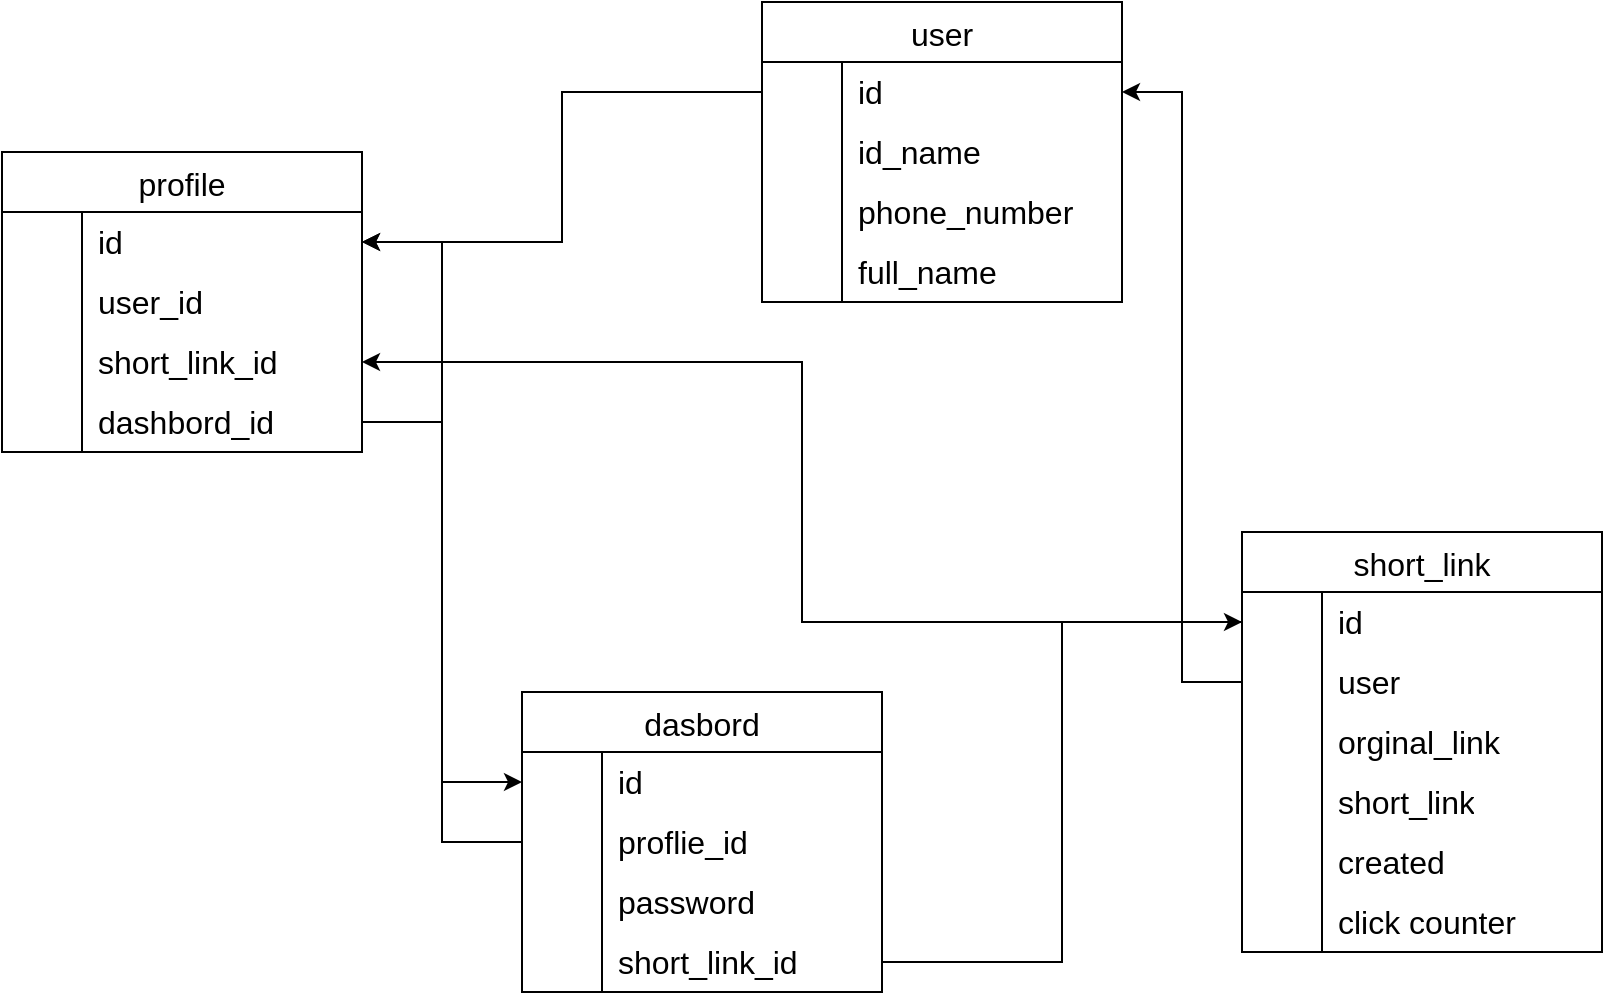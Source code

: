 <mxfile version="24.7.12">
  <diagram name="Page-1" id="mNbSIoYBkSiVttBV2WOy">
    <mxGraphModel dx="1846" dy="465" grid="1" gridSize="10" guides="1" tooltips="1" connect="1" arrows="1" fold="1" page="1" pageScale="1" pageWidth="850" pageHeight="1100" math="0" shadow="0">
      <root>
        <mxCell id="0" />
        <mxCell id="1" parent="0" />
        <mxCell id="5sYDkOzH8I-ToqweYFvp-1" value="user" style="shape=table;startSize=30;container=1;collapsible=0;childLayout=tableLayout;fixedRows=1;rowLines=0;fontStyle=0;strokeColor=default;fontSize=16;" parent="1" vertex="1">
          <mxGeometry x="320" y="155" width="180" height="150" as="geometry" />
        </mxCell>
        <mxCell id="5sYDkOzH8I-ToqweYFvp-2" value="" style="shape=tableRow;horizontal=0;startSize=0;swimlaneHead=0;swimlaneBody=0;top=0;left=0;bottom=0;right=0;collapsible=0;dropTarget=0;fillColor=none;points=[[0,0.5],[1,0.5]];portConstraint=eastwest;strokeColor=inherit;fontSize=16;" parent="5sYDkOzH8I-ToqweYFvp-1" vertex="1">
          <mxGeometry y="30" width="180" height="30" as="geometry" />
        </mxCell>
        <mxCell id="5sYDkOzH8I-ToqweYFvp-3" value="" style="shape=partialRectangle;html=1;whiteSpace=wrap;connectable=0;fillColor=none;top=0;left=0;bottom=0;right=0;overflow=hidden;pointerEvents=1;strokeColor=inherit;fontSize=16;" parent="5sYDkOzH8I-ToqweYFvp-2" vertex="1">
          <mxGeometry width="40" height="30" as="geometry">
            <mxRectangle width="40" height="30" as="alternateBounds" />
          </mxGeometry>
        </mxCell>
        <mxCell id="5sYDkOzH8I-ToqweYFvp-4" value="id" style="shape=partialRectangle;html=1;whiteSpace=wrap;connectable=0;fillColor=none;top=0;left=0;bottom=0;right=0;align=left;spacingLeft=6;overflow=hidden;strokeColor=inherit;fontSize=16;" parent="5sYDkOzH8I-ToqweYFvp-2" vertex="1">
          <mxGeometry x="40" width="140" height="30" as="geometry">
            <mxRectangle width="140" height="30" as="alternateBounds" />
          </mxGeometry>
        </mxCell>
        <mxCell id="5sYDkOzH8I-ToqweYFvp-5" value="" style="shape=tableRow;horizontal=0;startSize=0;swimlaneHead=0;swimlaneBody=0;top=0;left=0;bottom=0;right=0;collapsible=0;dropTarget=0;fillColor=none;points=[[0,0.5],[1,0.5]];portConstraint=eastwest;strokeColor=inherit;fontSize=16;" parent="5sYDkOzH8I-ToqweYFvp-1" vertex="1">
          <mxGeometry y="60" width="180" height="30" as="geometry" />
        </mxCell>
        <mxCell id="5sYDkOzH8I-ToqweYFvp-6" value="" style="shape=partialRectangle;html=1;whiteSpace=wrap;connectable=0;fillColor=none;top=0;left=0;bottom=0;right=0;overflow=hidden;strokeColor=inherit;fontSize=16;" parent="5sYDkOzH8I-ToqweYFvp-5" vertex="1">
          <mxGeometry width="40" height="30" as="geometry">
            <mxRectangle width="40" height="30" as="alternateBounds" />
          </mxGeometry>
        </mxCell>
        <mxCell id="5sYDkOzH8I-ToqweYFvp-7" value="id_name" style="shape=partialRectangle;html=1;whiteSpace=wrap;connectable=0;fillColor=none;top=0;left=0;bottom=0;right=0;align=left;spacingLeft=6;overflow=hidden;strokeColor=inherit;fontSize=16;" parent="5sYDkOzH8I-ToqweYFvp-5" vertex="1">
          <mxGeometry x="40" width="140" height="30" as="geometry">
            <mxRectangle width="140" height="30" as="alternateBounds" />
          </mxGeometry>
        </mxCell>
        <mxCell id="5sYDkOzH8I-ToqweYFvp-8" value="" style="shape=tableRow;horizontal=0;startSize=0;swimlaneHead=0;swimlaneBody=0;top=0;left=0;bottom=0;right=0;collapsible=0;dropTarget=0;fillColor=none;points=[[0,0.5],[1,0.5]];portConstraint=eastwest;strokeColor=inherit;fontSize=16;" parent="5sYDkOzH8I-ToqweYFvp-1" vertex="1">
          <mxGeometry y="90" width="180" height="30" as="geometry" />
        </mxCell>
        <mxCell id="5sYDkOzH8I-ToqweYFvp-9" value="" style="shape=partialRectangle;html=1;whiteSpace=wrap;connectable=0;fillColor=none;top=0;left=0;bottom=0;right=0;overflow=hidden;strokeColor=inherit;fontSize=16;" parent="5sYDkOzH8I-ToqweYFvp-8" vertex="1">
          <mxGeometry width="40" height="30" as="geometry">
            <mxRectangle width="40" height="30" as="alternateBounds" />
          </mxGeometry>
        </mxCell>
        <mxCell id="5sYDkOzH8I-ToqweYFvp-10" value="phone_number" style="shape=partialRectangle;html=1;whiteSpace=wrap;connectable=0;fillColor=none;top=0;left=0;bottom=0;right=0;align=left;spacingLeft=6;overflow=hidden;strokeColor=inherit;fontSize=16;" parent="5sYDkOzH8I-ToqweYFvp-8" vertex="1">
          <mxGeometry x="40" width="140" height="30" as="geometry">
            <mxRectangle width="140" height="30" as="alternateBounds" />
          </mxGeometry>
        </mxCell>
        <mxCell id="5sYDkOzH8I-ToqweYFvp-31" value="" style="shape=tableRow;horizontal=0;startSize=0;swimlaneHead=0;swimlaneBody=0;top=0;left=0;bottom=0;right=0;collapsible=0;dropTarget=0;fillColor=none;points=[[0,0.5],[1,0.5]];portConstraint=eastwest;strokeColor=inherit;fontSize=16;" parent="5sYDkOzH8I-ToqweYFvp-1" vertex="1">
          <mxGeometry y="120" width="180" height="30" as="geometry" />
        </mxCell>
        <mxCell id="5sYDkOzH8I-ToqweYFvp-32" value="" style="shape=partialRectangle;html=1;whiteSpace=wrap;connectable=0;fillColor=none;top=0;left=0;bottom=0;right=0;overflow=hidden;strokeColor=inherit;fontSize=16;" parent="5sYDkOzH8I-ToqweYFvp-31" vertex="1">
          <mxGeometry width="40" height="30" as="geometry">
            <mxRectangle width="40" height="30" as="alternateBounds" />
          </mxGeometry>
        </mxCell>
        <mxCell id="5sYDkOzH8I-ToqweYFvp-33" value="full_name" style="shape=partialRectangle;html=1;whiteSpace=wrap;connectable=0;fillColor=none;top=0;left=0;bottom=0;right=0;align=left;spacingLeft=6;overflow=hidden;strokeColor=inherit;fontSize=16;" parent="5sYDkOzH8I-ToqweYFvp-31" vertex="1">
          <mxGeometry x="40" width="140" height="30" as="geometry">
            <mxRectangle width="140" height="30" as="alternateBounds" />
          </mxGeometry>
        </mxCell>
        <mxCell id="5sYDkOzH8I-ToqweYFvp-11" value="profile" style="shape=table;startSize=30;container=1;collapsible=0;childLayout=tableLayout;fixedRows=1;rowLines=0;fontStyle=0;strokeColor=default;fontSize=16;" parent="1" vertex="1">
          <mxGeometry x="-60" y="230" width="180" height="150" as="geometry" />
        </mxCell>
        <mxCell id="5sYDkOzH8I-ToqweYFvp-12" value="" style="shape=tableRow;horizontal=0;startSize=0;swimlaneHead=0;swimlaneBody=0;top=0;left=0;bottom=0;right=0;collapsible=0;dropTarget=0;fillColor=none;points=[[0,0.5],[1,0.5]];portConstraint=eastwest;strokeColor=inherit;fontSize=16;" parent="5sYDkOzH8I-ToqweYFvp-11" vertex="1">
          <mxGeometry y="30" width="180" height="30" as="geometry" />
        </mxCell>
        <mxCell id="5sYDkOzH8I-ToqweYFvp-13" value="" style="shape=partialRectangle;html=1;whiteSpace=wrap;connectable=0;fillColor=none;top=0;left=0;bottom=0;right=0;overflow=hidden;pointerEvents=1;strokeColor=inherit;fontSize=16;" parent="5sYDkOzH8I-ToqweYFvp-12" vertex="1">
          <mxGeometry width="40" height="30" as="geometry">
            <mxRectangle width="40" height="30" as="alternateBounds" />
          </mxGeometry>
        </mxCell>
        <mxCell id="5sYDkOzH8I-ToqweYFvp-14" value="id" style="shape=partialRectangle;html=1;whiteSpace=wrap;connectable=0;fillColor=none;top=0;left=0;bottom=0;right=0;align=left;spacingLeft=6;overflow=hidden;strokeColor=inherit;fontSize=16;" parent="5sYDkOzH8I-ToqweYFvp-12" vertex="1">
          <mxGeometry x="40" width="140" height="30" as="geometry">
            <mxRectangle width="140" height="30" as="alternateBounds" />
          </mxGeometry>
        </mxCell>
        <mxCell id="5sYDkOzH8I-ToqweYFvp-15" value="" style="shape=tableRow;horizontal=0;startSize=0;swimlaneHead=0;swimlaneBody=0;top=0;left=0;bottom=0;right=0;collapsible=0;dropTarget=0;fillColor=none;points=[[0,0.5],[1,0.5]];portConstraint=eastwest;strokeColor=inherit;fontSize=16;" parent="5sYDkOzH8I-ToqweYFvp-11" vertex="1">
          <mxGeometry y="60" width="180" height="30" as="geometry" />
        </mxCell>
        <mxCell id="5sYDkOzH8I-ToqweYFvp-16" value="" style="shape=partialRectangle;html=1;whiteSpace=wrap;connectable=0;fillColor=none;top=0;left=0;bottom=0;right=0;overflow=hidden;strokeColor=inherit;fontSize=16;" parent="5sYDkOzH8I-ToqweYFvp-15" vertex="1">
          <mxGeometry width="40" height="30" as="geometry">
            <mxRectangle width="40" height="30" as="alternateBounds" />
          </mxGeometry>
        </mxCell>
        <mxCell id="5sYDkOzH8I-ToqweYFvp-17" value="user_id" style="shape=partialRectangle;html=1;whiteSpace=wrap;connectable=0;fillColor=none;top=0;left=0;bottom=0;right=0;align=left;spacingLeft=6;overflow=hidden;strokeColor=inherit;fontSize=16;" parent="5sYDkOzH8I-ToqweYFvp-15" vertex="1">
          <mxGeometry x="40" width="140" height="30" as="geometry">
            <mxRectangle width="140" height="30" as="alternateBounds" />
          </mxGeometry>
        </mxCell>
        <mxCell id="5sYDkOzH8I-ToqweYFvp-18" value="" style="shape=tableRow;horizontal=0;startSize=0;swimlaneHead=0;swimlaneBody=0;top=0;left=0;bottom=0;right=0;collapsible=0;dropTarget=0;fillColor=none;points=[[0,0.5],[1,0.5]];portConstraint=eastwest;strokeColor=inherit;fontSize=16;" parent="5sYDkOzH8I-ToqweYFvp-11" vertex="1">
          <mxGeometry y="90" width="180" height="30" as="geometry" />
        </mxCell>
        <mxCell id="5sYDkOzH8I-ToqweYFvp-19" value="" style="shape=partialRectangle;html=1;whiteSpace=wrap;connectable=0;fillColor=none;top=0;left=0;bottom=0;right=0;overflow=hidden;strokeColor=inherit;fontSize=16;" parent="5sYDkOzH8I-ToqweYFvp-18" vertex="1">
          <mxGeometry width="40" height="30" as="geometry">
            <mxRectangle width="40" height="30" as="alternateBounds" />
          </mxGeometry>
        </mxCell>
        <mxCell id="5sYDkOzH8I-ToqweYFvp-20" value="short_link_id" style="shape=partialRectangle;html=1;whiteSpace=wrap;connectable=0;fillColor=none;top=0;left=0;bottom=0;right=0;align=left;spacingLeft=6;overflow=hidden;strokeColor=inherit;fontSize=16;" parent="5sYDkOzH8I-ToqweYFvp-18" vertex="1">
          <mxGeometry x="40" width="140" height="30" as="geometry">
            <mxRectangle width="140" height="30" as="alternateBounds" />
          </mxGeometry>
        </mxCell>
        <mxCell id="NyMOvXW3LBmxs-9iz4O0-17" value="" style="shape=tableRow;horizontal=0;startSize=0;swimlaneHead=0;swimlaneBody=0;top=0;left=0;bottom=0;right=0;collapsible=0;dropTarget=0;fillColor=none;points=[[0,0.5],[1,0.5]];portConstraint=eastwest;strokeColor=inherit;fontSize=16;" vertex="1" parent="5sYDkOzH8I-ToqweYFvp-11">
          <mxGeometry y="120" width="180" height="30" as="geometry" />
        </mxCell>
        <mxCell id="NyMOvXW3LBmxs-9iz4O0-18" value="" style="shape=partialRectangle;html=1;whiteSpace=wrap;connectable=0;fillColor=none;top=0;left=0;bottom=0;right=0;overflow=hidden;strokeColor=inherit;fontSize=16;" vertex="1" parent="NyMOvXW3LBmxs-9iz4O0-17">
          <mxGeometry width="40" height="30" as="geometry">
            <mxRectangle width="40" height="30" as="alternateBounds" />
          </mxGeometry>
        </mxCell>
        <mxCell id="NyMOvXW3LBmxs-9iz4O0-19" value="dashbord_id" style="shape=partialRectangle;html=1;whiteSpace=wrap;connectable=0;fillColor=none;top=0;left=0;bottom=0;right=0;align=left;spacingLeft=6;overflow=hidden;strokeColor=inherit;fontSize=16;" vertex="1" parent="NyMOvXW3LBmxs-9iz4O0-17">
          <mxGeometry x="40" width="140" height="30" as="geometry">
            <mxRectangle width="140" height="30" as="alternateBounds" />
          </mxGeometry>
        </mxCell>
        <mxCell id="5sYDkOzH8I-ToqweYFvp-21" value="short_link" style="shape=table;startSize=30;container=1;collapsible=0;childLayout=tableLayout;fixedRows=1;rowLines=0;fontStyle=0;strokeColor=default;fontSize=16;" parent="1" vertex="1">
          <mxGeometry x="560" y="420" width="180" height="210" as="geometry" />
        </mxCell>
        <mxCell id="5sYDkOzH8I-ToqweYFvp-22" value="" style="shape=tableRow;horizontal=0;startSize=0;swimlaneHead=0;swimlaneBody=0;top=0;left=0;bottom=0;right=0;collapsible=0;dropTarget=0;fillColor=none;points=[[0,0.5],[1,0.5]];portConstraint=eastwest;strokeColor=inherit;fontSize=16;" parent="5sYDkOzH8I-ToqweYFvp-21" vertex="1">
          <mxGeometry y="30" width="180" height="30" as="geometry" />
        </mxCell>
        <mxCell id="5sYDkOzH8I-ToqweYFvp-23" value="" style="shape=partialRectangle;html=1;whiteSpace=wrap;connectable=0;fillColor=none;top=0;left=0;bottom=0;right=0;overflow=hidden;pointerEvents=1;strokeColor=inherit;fontSize=16;" parent="5sYDkOzH8I-ToqweYFvp-22" vertex="1">
          <mxGeometry width="40" height="30" as="geometry">
            <mxRectangle width="40" height="30" as="alternateBounds" />
          </mxGeometry>
        </mxCell>
        <mxCell id="5sYDkOzH8I-ToqweYFvp-24" value="id" style="shape=partialRectangle;html=1;whiteSpace=wrap;connectable=0;fillColor=none;top=0;left=0;bottom=0;right=0;align=left;spacingLeft=6;overflow=hidden;strokeColor=inherit;fontSize=16;" parent="5sYDkOzH8I-ToqweYFvp-22" vertex="1">
          <mxGeometry x="40" width="140" height="30" as="geometry">
            <mxRectangle width="140" height="30" as="alternateBounds" />
          </mxGeometry>
        </mxCell>
        <mxCell id="5sYDkOzH8I-ToqweYFvp-25" value="" style="shape=tableRow;horizontal=0;startSize=0;swimlaneHead=0;swimlaneBody=0;top=0;left=0;bottom=0;right=0;collapsible=0;dropTarget=0;fillColor=none;points=[[0,0.5],[1,0.5]];portConstraint=eastwest;strokeColor=inherit;fontSize=16;" parent="5sYDkOzH8I-ToqweYFvp-21" vertex="1">
          <mxGeometry y="60" width="180" height="30" as="geometry" />
        </mxCell>
        <mxCell id="5sYDkOzH8I-ToqweYFvp-26" value="" style="shape=partialRectangle;html=1;whiteSpace=wrap;connectable=0;fillColor=none;top=0;left=0;bottom=0;right=0;overflow=hidden;strokeColor=inherit;fontSize=16;" parent="5sYDkOzH8I-ToqweYFvp-25" vertex="1">
          <mxGeometry width="40" height="30" as="geometry">
            <mxRectangle width="40" height="30" as="alternateBounds" />
          </mxGeometry>
        </mxCell>
        <mxCell id="5sYDkOzH8I-ToqweYFvp-27" value="user" style="shape=partialRectangle;html=1;whiteSpace=wrap;connectable=0;fillColor=none;top=0;left=0;bottom=0;right=0;align=left;spacingLeft=6;overflow=hidden;strokeColor=inherit;fontSize=16;" parent="5sYDkOzH8I-ToqweYFvp-25" vertex="1">
          <mxGeometry x="40" width="140" height="30" as="geometry">
            <mxRectangle width="140" height="30" as="alternateBounds" />
          </mxGeometry>
        </mxCell>
        <mxCell id="5sYDkOzH8I-ToqweYFvp-28" value="" style="shape=tableRow;horizontal=0;startSize=0;swimlaneHead=0;swimlaneBody=0;top=0;left=0;bottom=0;right=0;collapsible=0;dropTarget=0;fillColor=none;points=[[0,0.5],[1,0.5]];portConstraint=eastwest;strokeColor=inherit;fontSize=16;" parent="5sYDkOzH8I-ToqweYFvp-21" vertex="1">
          <mxGeometry y="90" width="180" height="30" as="geometry" />
        </mxCell>
        <mxCell id="5sYDkOzH8I-ToqweYFvp-29" value="" style="shape=partialRectangle;html=1;whiteSpace=wrap;connectable=0;fillColor=none;top=0;left=0;bottom=0;right=0;overflow=hidden;strokeColor=inherit;fontSize=16;" parent="5sYDkOzH8I-ToqweYFvp-28" vertex="1">
          <mxGeometry width="40" height="30" as="geometry">
            <mxRectangle width="40" height="30" as="alternateBounds" />
          </mxGeometry>
        </mxCell>
        <mxCell id="5sYDkOzH8I-ToqweYFvp-30" value="orginal_link" style="shape=partialRectangle;html=1;whiteSpace=wrap;connectable=0;fillColor=none;top=0;left=0;bottom=0;right=0;align=left;spacingLeft=6;overflow=hidden;strokeColor=inherit;fontSize=16;" parent="5sYDkOzH8I-ToqweYFvp-28" vertex="1">
          <mxGeometry x="40" width="140" height="30" as="geometry">
            <mxRectangle width="140" height="30" as="alternateBounds" />
          </mxGeometry>
        </mxCell>
        <mxCell id="5sYDkOzH8I-ToqweYFvp-35" value="" style="shape=tableRow;horizontal=0;startSize=0;swimlaneHead=0;swimlaneBody=0;top=0;left=0;bottom=0;right=0;collapsible=0;dropTarget=0;fillColor=none;points=[[0,0.5],[1,0.5]];portConstraint=eastwest;strokeColor=inherit;fontSize=16;" parent="5sYDkOzH8I-ToqweYFvp-21" vertex="1">
          <mxGeometry y="120" width="180" height="30" as="geometry" />
        </mxCell>
        <mxCell id="5sYDkOzH8I-ToqweYFvp-36" value="" style="shape=partialRectangle;html=1;whiteSpace=wrap;connectable=0;fillColor=none;top=0;left=0;bottom=0;right=0;overflow=hidden;strokeColor=inherit;fontSize=16;" parent="5sYDkOzH8I-ToqweYFvp-35" vertex="1">
          <mxGeometry width="40" height="30" as="geometry">
            <mxRectangle width="40" height="30" as="alternateBounds" />
          </mxGeometry>
        </mxCell>
        <mxCell id="5sYDkOzH8I-ToqweYFvp-37" value="short_link" style="shape=partialRectangle;html=1;whiteSpace=wrap;connectable=0;fillColor=none;top=0;left=0;bottom=0;right=0;align=left;spacingLeft=6;overflow=hidden;strokeColor=inherit;fontSize=16;" parent="5sYDkOzH8I-ToqweYFvp-35" vertex="1">
          <mxGeometry x="40" width="140" height="30" as="geometry">
            <mxRectangle width="140" height="30" as="alternateBounds" />
          </mxGeometry>
        </mxCell>
        <mxCell id="5sYDkOzH8I-ToqweYFvp-38" value="" style="shape=tableRow;horizontal=0;startSize=0;swimlaneHead=0;swimlaneBody=0;top=0;left=0;bottom=0;right=0;collapsible=0;dropTarget=0;fillColor=none;points=[[0,0.5],[1,0.5]];portConstraint=eastwest;strokeColor=inherit;fontSize=16;" parent="5sYDkOzH8I-ToqweYFvp-21" vertex="1">
          <mxGeometry y="150" width="180" height="30" as="geometry" />
        </mxCell>
        <mxCell id="5sYDkOzH8I-ToqweYFvp-39" value="" style="shape=partialRectangle;html=1;whiteSpace=wrap;connectable=0;fillColor=none;top=0;left=0;bottom=0;right=0;overflow=hidden;strokeColor=inherit;fontSize=16;" parent="5sYDkOzH8I-ToqweYFvp-38" vertex="1">
          <mxGeometry width="40" height="30" as="geometry">
            <mxRectangle width="40" height="30" as="alternateBounds" />
          </mxGeometry>
        </mxCell>
        <mxCell id="5sYDkOzH8I-ToqweYFvp-40" value="created" style="shape=partialRectangle;html=1;whiteSpace=wrap;connectable=0;fillColor=none;top=0;left=0;bottom=0;right=0;align=left;spacingLeft=6;overflow=hidden;strokeColor=inherit;fontSize=16;" parent="5sYDkOzH8I-ToqweYFvp-38" vertex="1">
          <mxGeometry x="40" width="140" height="30" as="geometry">
            <mxRectangle width="140" height="30" as="alternateBounds" />
          </mxGeometry>
        </mxCell>
        <mxCell id="NyMOvXW3LBmxs-9iz4O0-14" value="" style="shape=tableRow;horizontal=0;startSize=0;swimlaneHead=0;swimlaneBody=0;top=0;left=0;bottom=0;right=0;collapsible=0;dropTarget=0;fillColor=none;points=[[0,0.5],[1,0.5]];portConstraint=eastwest;strokeColor=inherit;fontSize=16;" vertex="1" parent="5sYDkOzH8I-ToqweYFvp-21">
          <mxGeometry y="180" width="180" height="30" as="geometry" />
        </mxCell>
        <mxCell id="NyMOvXW3LBmxs-9iz4O0-15" value="" style="shape=partialRectangle;html=1;whiteSpace=wrap;connectable=0;fillColor=none;top=0;left=0;bottom=0;right=0;overflow=hidden;strokeColor=inherit;fontSize=16;" vertex="1" parent="NyMOvXW3LBmxs-9iz4O0-14">
          <mxGeometry width="40" height="30" as="geometry">
            <mxRectangle width="40" height="30" as="alternateBounds" />
          </mxGeometry>
        </mxCell>
        <mxCell id="NyMOvXW3LBmxs-9iz4O0-16" value="click counter" style="shape=partialRectangle;html=1;whiteSpace=wrap;connectable=0;fillColor=none;top=0;left=0;bottom=0;right=0;align=left;spacingLeft=6;overflow=hidden;strokeColor=inherit;fontSize=16;" vertex="1" parent="NyMOvXW3LBmxs-9iz4O0-14">
          <mxGeometry x="40" width="140" height="30" as="geometry">
            <mxRectangle width="140" height="30" as="alternateBounds" />
          </mxGeometry>
        </mxCell>
        <mxCell id="5sYDkOzH8I-ToqweYFvp-34" style="edgeStyle=orthogonalEdgeStyle;rounded=0;orthogonalLoop=1;jettySize=auto;html=1;" parent="1" source="5sYDkOzH8I-ToqweYFvp-2" target="5sYDkOzH8I-ToqweYFvp-12" edge="1">
          <mxGeometry relative="1" as="geometry" />
        </mxCell>
        <mxCell id="5sYDkOzH8I-ToqweYFvp-41" style="edgeStyle=orthogonalEdgeStyle;rounded=0;orthogonalLoop=1;jettySize=auto;html=1;" parent="1" source="5sYDkOzH8I-ToqweYFvp-22" target="5sYDkOzH8I-ToqweYFvp-18" edge="1">
          <mxGeometry relative="1" as="geometry" />
        </mxCell>
        <mxCell id="5sYDkOzH8I-ToqweYFvp-42" style="edgeStyle=orthogonalEdgeStyle;rounded=0;orthogonalLoop=1;jettySize=auto;html=1;" parent="1" source="5sYDkOzH8I-ToqweYFvp-25" target="5sYDkOzH8I-ToqweYFvp-2" edge="1">
          <mxGeometry relative="1" as="geometry" />
        </mxCell>
        <mxCell id="NyMOvXW3LBmxs-9iz4O0-1" value="dasbord" style="shape=table;startSize=30;container=1;collapsible=0;childLayout=tableLayout;fixedRows=1;rowLines=0;fontStyle=0;strokeColor=default;fontSize=16;" vertex="1" parent="1">
          <mxGeometry x="200" y="500" width="180" height="150" as="geometry" />
        </mxCell>
        <mxCell id="NyMOvXW3LBmxs-9iz4O0-2" value="" style="shape=tableRow;horizontal=0;startSize=0;swimlaneHead=0;swimlaneBody=0;top=0;left=0;bottom=0;right=0;collapsible=0;dropTarget=0;fillColor=none;points=[[0,0.5],[1,0.5]];portConstraint=eastwest;strokeColor=inherit;fontSize=16;" vertex="1" parent="NyMOvXW3LBmxs-9iz4O0-1">
          <mxGeometry y="30" width="180" height="30" as="geometry" />
        </mxCell>
        <mxCell id="NyMOvXW3LBmxs-9iz4O0-3" value="" style="shape=partialRectangle;html=1;whiteSpace=wrap;connectable=0;fillColor=none;top=0;left=0;bottom=0;right=0;overflow=hidden;pointerEvents=1;strokeColor=inherit;fontSize=16;" vertex="1" parent="NyMOvXW3LBmxs-9iz4O0-2">
          <mxGeometry width="40" height="30" as="geometry">
            <mxRectangle width="40" height="30" as="alternateBounds" />
          </mxGeometry>
        </mxCell>
        <mxCell id="NyMOvXW3LBmxs-9iz4O0-4" value="id" style="shape=partialRectangle;html=1;whiteSpace=wrap;connectable=0;fillColor=none;top=0;left=0;bottom=0;right=0;align=left;spacingLeft=6;overflow=hidden;strokeColor=inherit;fontSize=16;" vertex="1" parent="NyMOvXW3LBmxs-9iz4O0-2">
          <mxGeometry x="40" width="140" height="30" as="geometry">
            <mxRectangle width="140" height="30" as="alternateBounds" />
          </mxGeometry>
        </mxCell>
        <mxCell id="NyMOvXW3LBmxs-9iz4O0-5" value="" style="shape=tableRow;horizontal=0;startSize=0;swimlaneHead=0;swimlaneBody=0;top=0;left=0;bottom=0;right=0;collapsible=0;dropTarget=0;fillColor=none;points=[[0,0.5],[1,0.5]];portConstraint=eastwest;strokeColor=inherit;fontSize=16;" vertex="1" parent="NyMOvXW3LBmxs-9iz4O0-1">
          <mxGeometry y="60" width="180" height="30" as="geometry" />
        </mxCell>
        <mxCell id="NyMOvXW3LBmxs-9iz4O0-6" value="" style="shape=partialRectangle;html=1;whiteSpace=wrap;connectable=0;fillColor=none;top=0;left=0;bottom=0;right=0;overflow=hidden;strokeColor=inherit;fontSize=16;" vertex="1" parent="NyMOvXW3LBmxs-9iz4O0-5">
          <mxGeometry width="40" height="30" as="geometry">
            <mxRectangle width="40" height="30" as="alternateBounds" />
          </mxGeometry>
        </mxCell>
        <mxCell id="NyMOvXW3LBmxs-9iz4O0-7" value="proflie_id" style="shape=partialRectangle;html=1;whiteSpace=wrap;connectable=0;fillColor=none;top=0;left=0;bottom=0;right=0;align=left;spacingLeft=6;overflow=hidden;strokeColor=inherit;fontSize=16;" vertex="1" parent="NyMOvXW3LBmxs-9iz4O0-5">
          <mxGeometry x="40" width="140" height="30" as="geometry">
            <mxRectangle width="140" height="30" as="alternateBounds" />
          </mxGeometry>
        </mxCell>
        <mxCell id="NyMOvXW3LBmxs-9iz4O0-8" value="" style="shape=tableRow;horizontal=0;startSize=0;swimlaneHead=0;swimlaneBody=0;top=0;left=0;bottom=0;right=0;collapsible=0;dropTarget=0;fillColor=none;points=[[0,0.5],[1,0.5]];portConstraint=eastwest;strokeColor=inherit;fontSize=16;" vertex="1" parent="NyMOvXW3LBmxs-9iz4O0-1">
          <mxGeometry y="90" width="180" height="30" as="geometry" />
        </mxCell>
        <mxCell id="NyMOvXW3LBmxs-9iz4O0-9" value="" style="shape=partialRectangle;html=1;whiteSpace=wrap;connectable=0;fillColor=none;top=0;left=0;bottom=0;right=0;overflow=hidden;strokeColor=inherit;fontSize=16;" vertex="1" parent="NyMOvXW3LBmxs-9iz4O0-8">
          <mxGeometry width="40" height="30" as="geometry">
            <mxRectangle width="40" height="30" as="alternateBounds" />
          </mxGeometry>
        </mxCell>
        <mxCell id="NyMOvXW3LBmxs-9iz4O0-10" value="password" style="shape=partialRectangle;html=1;whiteSpace=wrap;connectable=0;fillColor=none;top=0;left=0;bottom=0;right=0;align=left;spacingLeft=6;overflow=hidden;strokeColor=inherit;fontSize=16;" vertex="1" parent="NyMOvXW3LBmxs-9iz4O0-8">
          <mxGeometry x="40" width="140" height="30" as="geometry">
            <mxRectangle width="140" height="30" as="alternateBounds" />
          </mxGeometry>
        </mxCell>
        <mxCell id="NyMOvXW3LBmxs-9iz4O0-11" value="" style="shape=tableRow;horizontal=0;startSize=0;swimlaneHead=0;swimlaneBody=0;top=0;left=0;bottom=0;right=0;collapsible=0;dropTarget=0;fillColor=none;points=[[0,0.5],[1,0.5]];portConstraint=eastwest;strokeColor=inherit;fontSize=16;" vertex="1" parent="NyMOvXW3LBmxs-9iz4O0-1">
          <mxGeometry y="120" width="180" height="30" as="geometry" />
        </mxCell>
        <mxCell id="NyMOvXW3LBmxs-9iz4O0-12" value="" style="shape=partialRectangle;html=1;whiteSpace=wrap;connectable=0;fillColor=none;top=0;left=0;bottom=0;right=0;overflow=hidden;strokeColor=inherit;fontSize=16;" vertex="1" parent="NyMOvXW3LBmxs-9iz4O0-11">
          <mxGeometry width="40" height="30" as="geometry">
            <mxRectangle width="40" height="30" as="alternateBounds" />
          </mxGeometry>
        </mxCell>
        <mxCell id="NyMOvXW3LBmxs-9iz4O0-13" value="short_link_id" style="shape=partialRectangle;html=1;whiteSpace=wrap;connectable=0;fillColor=none;top=0;left=0;bottom=0;right=0;align=left;spacingLeft=6;overflow=hidden;strokeColor=inherit;fontSize=16;" vertex="1" parent="NyMOvXW3LBmxs-9iz4O0-11">
          <mxGeometry x="40" width="140" height="30" as="geometry">
            <mxRectangle width="140" height="30" as="alternateBounds" />
          </mxGeometry>
        </mxCell>
        <mxCell id="NyMOvXW3LBmxs-9iz4O0-22" style="edgeStyle=orthogonalEdgeStyle;rounded=0;orthogonalLoop=1;jettySize=auto;html=1;" edge="1" parent="1" source="NyMOvXW3LBmxs-9iz4O0-5" target="5sYDkOzH8I-ToqweYFvp-12">
          <mxGeometry relative="1" as="geometry" />
        </mxCell>
        <mxCell id="NyMOvXW3LBmxs-9iz4O0-23" style="edgeStyle=orthogonalEdgeStyle;rounded=0;orthogonalLoop=1;jettySize=auto;html=1;" edge="1" parent="1" source="NyMOvXW3LBmxs-9iz4O0-17" target="NyMOvXW3LBmxs-9iz4O0-2">
          <mxGeometry relative="1" as="geometry" />
        </mxCell>
        <mxCell id="NyMOvXW3LBmxs-9iz4O0-24" style="edgeStyle=orthogonalEdgeStyle;rounded=0;orthogonalLoop=1;jettySize=auto;html=1;" edge="1" parent="1" source="NyMOvXW3LBmxs-9iz4O0-11" target="5sYDkOzH8I-ToqweYFvp-22">
          <mxGeometry relative="1" as="geometry" />
        </mxCell>
      </root>
    </mxGraphModel>
  </diagram>
</mxfile>
